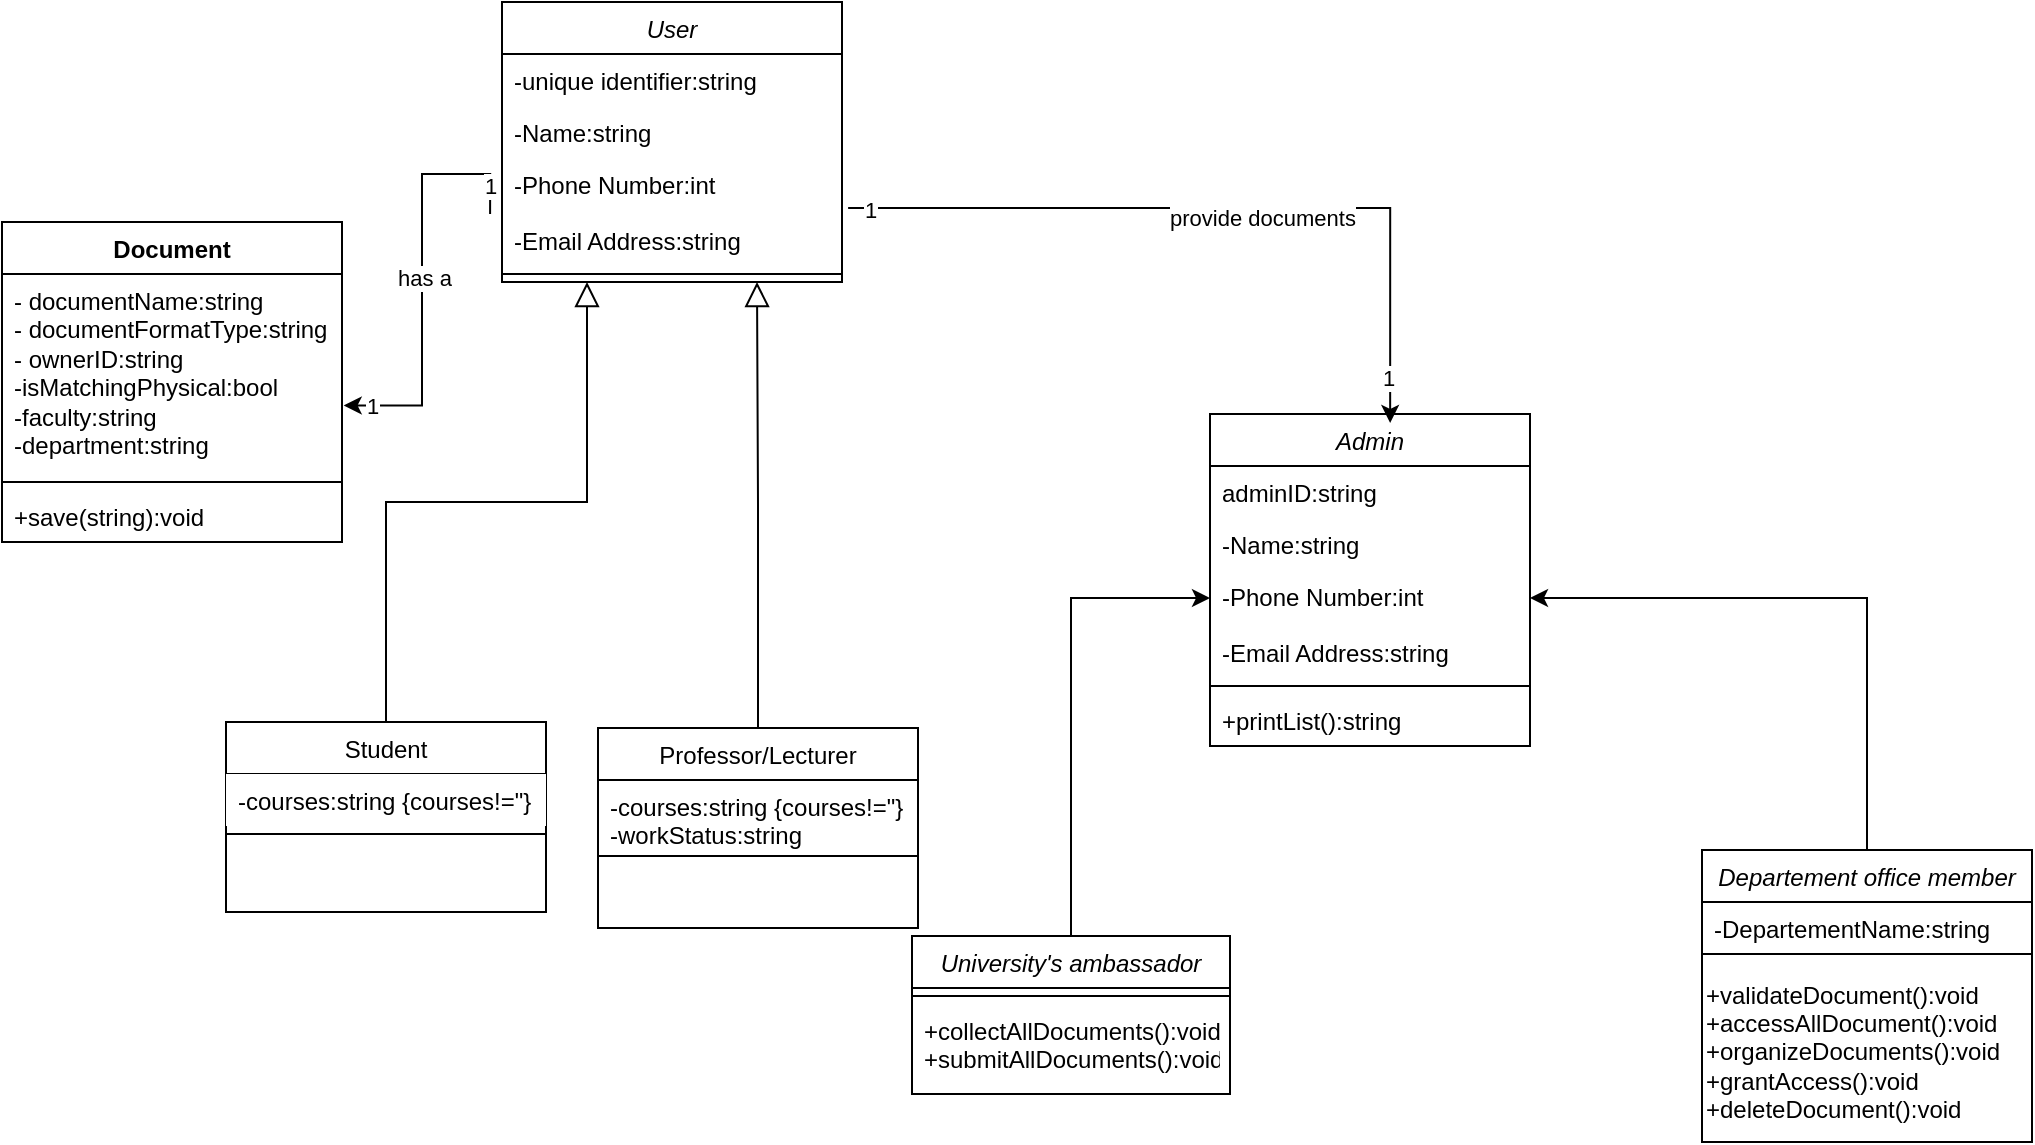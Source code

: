 <mxfile version="22.1.2" type="device">
  <diagram id="C5RBs43oDa-KdzZeNtuy" name="Page-1">
    <mxGraphModel dx="1764" dy="556" grid="0" gridSize="10" guides="0" tooltips="1" connect="1" arrows="1" fold="1" page="1" pageScale="1" pageWidth="900" pageHeight="1600" background="#FFFFFF" math="0" shadow="0">
      <root>
        <mxCell id="WIyWlLk6GJQsqaUBKTNV-0" />
        <mxCell id="WIyWlLk6GJQsqaUBKTNV-1" parent="WIyWlLk6GJQsqaUBKTNV-0" />
        <mxCell id="zkfFHV4jXpPFQw0GAbJ--6" value="Student" style="swimlane;fontStyle=0;align=center;verticalAlign=top;childLayout=stackLayout;horizontal=1;startSize=26;horizontalStack=0;resizeParent=1;resizeLast=0;collapsible=1;marginBottom=0;rounded=0;shadow=0;strokeWidth=1;fontColor=#000000;fillColor=#FFFFFF;" parent="WIyWlLk6GJQsqaUBKTNV-1" vertex="1">
          <mxGeometry x="-308" y="860" width="160" height="95" as="geometry">
            <mxRectangle x="-440" y="850" width="160" height="26" as="alternateBounds" />
          </mxGeometry>
        </mxCell>
        <mxCell id="zkfFHV4jXpPFQw0GAbJ--7" value="-courses:string {courses!=&quot;}" style="text;align=left;verticalAlign=top;spacingLeft=4;spacingRight=4;overflow=hidden;rotatable=0;points=[[0,0.5],[1,0.5]];portConstraint=eastwest;fontColor=#000000;fillColor=#FFFFFF;" parent="zkfFHV4jXpPFQw0GAbJ--6" vertex="1">
          <mxGeometry y="26" width="160" height="26" as="geometry" />
        </mxCell>
        <mxCell id="zkfFHV4jXpPFQw0GAbJ--9" value="" style="line;html=1;strokeWidth=1;align=left;verticalAlign=middle;spacingTop=-1;spacingLeft=3;spacingRight=3;rotatable=0;labelPosition=right;points=[];portConstraint=eastwest;fontColor=#000000;" parent="zkfFHV4jXpPFQw0GAbJ--6" vertex="1">
          <mxGeometry y="52" width="160" height="8" as="geometry" />
        </mxCell>
        <mxCell id="zkfFHV4jXpPFQw0GAbJ--12" value="" style="endArrow=block;endSize=10;endFill=0;shadow=0;strokeWidth=1;rounded=0;edgeStyle=elbowEdgeStyle;elbow=vertical;entryX=0.25;entryY=1;entryDx=0;entryDy=0;fontColor=#000000;strokeColor=#000000;" parent="WIyWlLk6GJQsqaUBKTNV-1" source="zkfFHV4jXpPFQw0GAbJ--6" target="S61hB1X97pIQe1KyUAyb-67" edge="1">
          <mxGeometry width="160" relative="1" as="geometry">
            <mxPoint x="200" y="203" as="sourcePoint" />
            <mxPoint x="-99.96" y="718.964" as="targetPoint" />
          </mxGeometry>
        </mxCell>
        <mxCell id="zkfFHV4jXpPFQw0GAbJ--13" value="Professor/Lecturer" style="swimlane;fontStyle=0;align=center;verticalAlign=top;childLayout=stackLayout;horizontal=1;startSize=26;horizontalStack=0;resizeParent=1;resizeLast=0;collapsible=1;marginBottom=0;rounded=0;shadow=0;strokeWidth=1;fontColor=#000000;fillColor=#FFFFFF;" parent="WIyWlLk6GJQsqaUBKTNV-1" vertex="1">
          <mxGeometry x="-122" y="863" width="160" height="100" as="geometry">
            <mxRectangle x="-220" y="864" width="170" height="26" as="alternateBounds" />
          </mxGeometry>
        </mxCell>
        <mxCell id="zkfFHV4jXpPFQw0GAbJ--14" value="-courses:string {courses!=&quot;}&#xa;-workStatus:string" style="text;align=left;verticalAlign=top;spacingLeft=4;spacingRight=4;overflow=hidden;rotatable=0;points=[[0,0.5],[1,0.5]];portConstraint=eastwest;fontColor=#000000;" parent="zkfFHV4jXpPFQw0GAbJ--13" vertex="1">
          <mxGeometry y="26" width="160" height="34" as="geometry" />
        </mxCell>
        <mxCell id="zkfFHV4jXpPFQw0GAbJ--15" value="" style="line;html=1;strokeWidth=1;align=left;verticalAlign=middle;spacingTop=-1;spacingLeft=3;spacingRight=3;rotatable=0;labelPosition=right;points=[];portConstraint=eastwest;fontColor=#000000;" parent="zkfFHV4jXpPFQw0GAbJ--13" vertex="1">
          <mxGeometry y="60" width="160" height="8" as="geometry" />
        </mxCell>
        <mxCell id="zkfFHV4jXpPFQw0GAbJ--16" value="" style="endArrow=block;endSize=10;endFill=0;shadow=0;strokeWidth=1;rounded=0;edgeStyle=elbowEdgeStyle;elbow=vertical;entryX=0.75;entryY=1;entryDx=0;entryDy=0;fontColor=#000000;strokeColor=#000000;" parent="WIyWlLk6GJQsqaUBKTNV-1" source="zkfFHV4jXpPFQw0GAbJ--13" target="S61hB1X97pIQe1KyUAyb-67" edge="1">
          <mxGeometry width="160" relative="1" as="geometry">
            <mxPoint x="210" y="373" as="sourcePoint" />
            <mxPoint x="-80.07" y="718.964" as="targetPoint" />
          </mxGeometry>
        </mxCell>
        <mxCell id="S61hB1X97pIQe1KyUAyb-15" value="" style="edgeStyle=orthogonalEdgeStyle;rounded=0;orthogonalLoop=1;jettySize=auto;html=1;startArrow=classic;startFill=1;endArrow=none;endFill=0;exitX=0;exitY=0.5;exitDx=0;exitDy=0;fontColor=#000000;strokeColor=#000000;" parent="WIyWlLk6GJQsqaUBKTNV-1" source="S61hB1X97pIQe1KyUAyb-36" target="S61hB1X97pIQe1KyUAyb-8" edge="1">
          <mxGeometry relative="1" as="geometry">
            <mxPoint x="570" y="176" as="sourcePoint" />
          </mxGeometry>
        </mxCell>
        <mxCell id="S61hB1X97pIQe1KyUAyb-8" value="University&#39;s ambassador" style="swimlane;fontStyle=2;align=center;verticalAlign=top;childLayout=stackLayout;horizontal=1;startSize=26;horizontalStack=0;resizeParent=1;resizeLast=0;collapsible=1;marginBottom=0;rounded=0;shadow=0;strokeWidth=1;fontColor=#000000;fillColor=#FFFFFF;" parent="WIyWlLk6GJQsqaUBKTNV-1" vertex="1">
          <mxGeometry x="35" y="967" width="159" height="79" as="geometry">
            <mxRectangle x="90" y="890" width="160" height="26" as="alternateBounds" />
          </mxGeometry>
        </mxCell>
        <mxCell id="S61hB1X97pIQe1KyUAyb-13" value="" style="line;html=1;strokeWidth=1;align=left;verticalAlign=middle;spacingTop=-1;spacingLeft=3;spacingRight=3;rotatable=0;labelPosition=right;points=[];portConstraint=eastwest;fontColor=#000000;" parent="S61hB1X97pIQe1KyUAyb-8" vertex="1">
          <mxGeometry y="26" width="159" height="8" as="geometry" />
        </mxCell>
        <mxCell id="S61hB1X97pIQe1KyUAyb-14" value="+collectAllDocuments():void&#xa;+submitAllDocuments():void" style="text;align=left;verticalAlign=top;spacingLeft=4;spacingRight=4;overflow=hidden;rotatable=0;points=[[0,0.5],[1,0.5]];portConstraint=eastwest;fontColor=#000000;" parent="S61hB1X97pIQe1KyUAyb-8" vertex="1">
          <mxGeometry y="34" width="159" height="39" as="geometry" />
        </mxCell>
        <mxCell id="S61hB1X97pIQe1KyUAyb-24" style="edgeStyle=orthogonalEdgeStyle;rounded=0;orthogonalLoop=1;jettySize=auto;html=1;exitX=0.5;exitY=0;exitDx=0;exitDy=0;entryX=1;entryY=0.5;entryDx=0;entryDy=0;fontColor=#000000;strokeColor=#000000;" parent="WIyWlLk6GJQsqaUBKTNV-1" source="S61hB1X97pIQe1KyUAyb-16" target="S61hB1X97pIQe1KyUAyb-36" edge="1">
          <mxGeometry relative="1" as="geometry">
            <mxPoint x="560" y="180" as="targetPoint" />
          </mxGeometry>
        </mxCell>
        <mxCell id="S61hB1X97pIQe1KyUAyb-16" value="Departement office member" style="swimlane;fontStyle=2;align=center;verticalAlign=top;childLayout=stackLayout;horizontal=1;startSize=26;horizontalStack=0;resizeParent=1;resizeLast=0;collapsible=1;marginBottom=0;rounded=0;shadow=0;strokeWidth=1;fontColor=#000000;fillColor=#FFFFFF;" parent="WIyWlLk6GJQsqaUBKTNV-1" vertex="1">
          <mxGeometry x="430" y="924" width="165" height="146" as="geometry">
            <mxRectangle x="480" y="890" width="160" height="26" as="alternateBounds" />
          </mxGeometry>
        </mxCell>
        <mxCell id="S61hB1X97pIQe1KyUAyb-20" value="-DepartementName:string" style="text;align=left;verticalAlign=top;spacingLeft=4;spacingRight=4;overflow=hidden;rotatable=0;points=[[0,0.5],[1,0.5]];portConstraint=eastwest;rounded=0;shadow=0;html=0;fontColor=#000000;" parent="S61hB1X97pIQe1KyUAyb-16" vertex="1">
          <mxGeometry y="26" width="165" height="22" as="geometry" />
        </mxCell>
        <mxCell id="S61hB1X97pIQe1KyUAyb-21" value="" style="line;html=1;strokeWidth=1;align=left;verticalAlign=middle;spacingTop=-1;spacingLeft=3;spacingRight=3;rotatable=0;labelPosition=right;points=[];portConstraint=eastwest;fontColor=#000000;" parent="S61hB1X97pIQe1KyUAyb-16" vertex="1">
          <mxGeometry y="48" width="165" height="8" as="geometry" />
        </mxCell>
        <mxCell id="S61hB1X97pIQe1KyUAyb-51" value="+validateDocument():void&lt;br style=&quot;padding: 0px; margin: 0px;&quot;&gt;&lt;span style=&quot;&quot;&gt;+accessAllDocument():void&lt;/span&gt;&lt;br style=&quot;padding: 0px; margin: 0px;&quot;&gt;&lt;span style=&quot;&quot;&gt;+organizeDocuments():void&lt;/span&gt;&lt;br style=&quot;padding: 0px; margin: 0px;&quot;&gt;&lt;span style=&quot;&quot;&gt;+grantAccess():void&lt;br&gt;+deleteDocument():void&lt;br&gt;&lt;/span&gt;" style="text;html=1;align=left;verticalAlign=middle;resizable=0;points=[];autosize=1;strokeColor=none;fillColor=none;fontColor=#000000;" parent="S61hB1X97pIQe1KyUAyb-16" vertex="1">
          <mxGeometry y="56" width="165" height="90" as="geometry" />
        </mxCell>
        <mxCell id="S61hB1X97pIQe1KyUAyb-40" value="Document" style="swimlane;fontStyle=1;align=center;verticalAlign=top;childLayout=stackLayout;horizontal=1;startSize=26;horizontalStack=0;resizeParent=1;resizeParentMax=0;resizeLast=0;collapsible=1;marginBottom=0;whiteSpace=wrap;html=1;fontColor=#000000;fillColor=#FFFFFF;" parent="WIyWlLk6GJQsqaUBKTNV-1" vertex="1">
          <mxGeometry x="-420" y="610" width="170" height="160" as="geometry">
            <mxRectangle x="-420" y="610" width="100" height="30" as="alternateBounds" />
          </mxGeometry>
        </mxCell>
        <mxCell id="S61hB1X97pIQe1KyUAyb-41" value="- documentName:string&lt;br&gt;- documentFormatType:string&lt;br&gt;- ownerID:string&lt;br&gt;-isMatchingPhysical:bool&lt;br&gt;-faculty:string&lt;br&gt;-department:string" style="text;strokeColor=none;fillColor=none;align=left;verticalAlign=top;spacingLeft=4;spacingRight=4;overflow=hidden;rotatable=0;points=[[0,0.5],[1,0.5]];portConstraint=eastwest;whiteSpace=wrap;html=1;fontColor=#000000;" parent="S61hB1X97pIQe1KyUAyb-40" vertex="1">
          <mxGeometry y="26" width="170" height="100" as="geometry" />
        </mxCell>
        <mxCell id="S61hB1X97pIQe1KyUAyb-42" value="" style="line;strokeWidth=1;fillColor=none;align=left;verticalAlign=middle;spacingTop=-1;spacingLeft=3;spacingRight=3;rotatable=0;labelPosition=right;points=[];portConstraint=eastwest;strokeColor=inherit;fontColor=#000000;" parent="S61hB1X97pIQe1KyUAyb-40" vertex="1">
          <mxGeometry y="126" width="170" height="8" as="geometry" />
        </mxCell>
        <mxCell id="S61hB1X97pIQe1KyUAyb-43" value="+save(string):void" style="text;strokeColor=none;fillColor=none;align=left;verticalAlign=top;spacingLeft=4;spacingRight=4;overflow=hidden;rotatable=0;points=[[0,0.5],[1,0.5]];portConstraint=eastwest;whiteSpace=wrap;html=1;fontColor=#000000;" parent="S61hB1X97pIQe1KyUAyb-40" vertex="1">
          <mxGeometry y="134" width="170" height="26" as="geometry" />
        </mxCell>
        <mxCell id="S61hB1X97pIQe1KyUAyb-44" style="edgeStyle=orthogonalEdgeStyle;rounded=0;orthogonalLoop=1;jettySize=auto;html=1;exitX=-0.035;exitY=0;exitDx=0;exitDy=0;entryX=1.005;entryY=0.657;entryDx=0;entryDy=0;entryPerimeter=0;exitPerimeter=0;fontColor=#000000;strokeColor=#000000;" parent="WIyWlLk6GJQsqaUBKTNV-1" source="S61hB1X97pIQe1KyUAyb-71" target="S61hB1X97pIQe1KyUAyb-41" edge="1">
          <mxGeometry relative="1" as="geometry">
            <mxPoint x="-210" y="709" as="sourcePoint" />
          </mxGeometry>
        </mxCell>
        <mxCell id="S61hB1X97pIQe1KyUAyb-48" value="1" style="edgeLabel;html=1;align=center;verticalAlign=middle;resizable=0;points=[];fontColor=#000000;" parent="S61hB1X97pIQe1KyUAyb-44" vertex="1" connectable="0">
          <mxGeometry x="-0.865" relative="1" as="geometry">
            <mxPoint as="offset" />
          </mxGeometry>
        </mxCell>
        <mxCell id="S61hB1X97pIQe1KyUAyb-49" value="1" style="edgeLabel;html=1;align=center;verticalAlign=middle;resizable=0;points=[];fontColor=#000000;" parent="S61hB1X97pIQe1KyUAyb-44" vertex="1" connectable="0">
          <mxGeometry x="0.869" relative="1" as="geometry">
            <mxPoint as="offset" />
          </mxGeometry>
        </mxCell>
        <mxCell id="S61hB1X97pIQe1KyUAyb-50" value="has a" style="edgeLabel;html=1;align=center;verticalAlign=middle;resizable=0;points=[];fontColor=#000000;labelBackgroundColor=#FFFFFF;" parent="S61hB1X97pIQe1KyUAyb-44" vertex="1" connectable="0">
          <mxGeometry x="0.016" y="1" relative="1" as="geometry">
            <mxPoint as="offset" />
          </mxGeometry>
        </mxCell>
        <mxCell id="S61hB1X97pIQe1KyUAyb-33" value="Admin" style="swimlane;fontStyle=2;align=center;verticalAlign=top;childLayout=stackLayout;horizontal=1;startSize=26;horizontalStack=0;resizeParent=1;resizeLast=0;collapsible=1;marginBottom=0;rounded=0;shadow=0;strokeWidth=1;fontColor=#000000;fillColor=#FFFFFF;" parent="WIyWlLk6GJQsqaUBKTNV-1" vertex="1">
          <mxGeometry x="184" y="706" width="160" height="166" as="geometry">
            <mxRectangle x="254" y="830" width="160" height="26" as="alternateBounds" />
          </mxGeometry>
        </mxCell>
        <mxCell id="S61hB1X97pIQe1KyUAyb-34" value="adminID:string" style="text;strokeColor=none;fillColor=none;align=left;verticalAlign=top;spacingLeft=4;spacingRight=4;overflow=hidden;rotatable=0;points=[[0,0.5],[1,0.5]];portConstraint=eastwest;whiteSpace=wrap;html=1;fontColor=#000000;" parent="S61hB1X97pIQe1KyUAyb-33" vertex="1">
          <mxGeometry y="26" width="160" height="26" as="geometry" />
        </mxCell>
        <mxCell id="S61hB1X97pIQe1KyUAyb-35" value="-Name:string" style="text;align=left;verticalAlign=top;spacingLeft=4;spacingRight=4;overflow=hidden;rotatable=0;points=[[0,0.5],[1,0.5]];portConstraint=eastwest;fontColor=#000000;" parent="S61hB1X97pIQe1KyUAyb-33" vertex="1">
          <mxGeometry y="52" width="160" height="26" as="geometry" />
        </mxCell>
        <mxCell id="S61hB1X97pIQe1KyUAyb-36" value="-Phone Number:int" style="text;align=left;verticalAlign=top;spacingLeft=4;spacingRight=4;overflow=hidden;rotatable=0;points=[[0,0.5],[1,0.5]];portConstraint=eastwest;rounded=0;shadow=0;html=0;fontColor=#000000;" parent="S61hB1X97pIQe1KyUAyb-33" vertex="1">
          <mxGeometry y="78" width="160" height="28" as="geometry" />
        </mxCell>
        <mxCell id="S61hB1X97pIQe1KyUAyb-37" value="-Email Address:string" style="text;align=left;verticalAlign=top;spacingLeft=4;spacingRight=4;overflow=hidden;rotatable=0;points=[[0,0.5],[1,0.5]];portConstraint=eastwest;rounded=0;shadow=0;html=0;fontColor=#000000;" parent="S61hB1X97pIQe1KyUAyb-33" vertex="1">
          <mxGeometry y="106" width="160" height="26" as="geometry" />
        </mxCell>
        <mxCell id="S61hB1X97pIQe1KyUAyb-38" value="" style="line;html=1;strokeWidth=1;align=left;verticalAlign=middle;spacingTop=-1;spacingLeft=3;spacingRight=3;rotatable=0;labelPosition=right;points=[];portConstraint=eastwest;fontColor=#000000;" parent="S61hB1X97pIQe1KyUAyb-33" vertex="1">
          <mxGeometry y="132" width="160" height="8" as="geometry" />
        </mxCell>
        <mxCell id="S61hB1X97pIQe1KyUAyb-39" value="+printList():string" style="text;align=left;verticalAlign=top;spacingLeft=4;spacingRight=4;overflow=hidden;rotatable=0;points=[[0,0.5],[1,0.5]];portConstraint=eastwest;fontColor=#000000;" parent="S61hB1X97pIQe1KyUAyb-33" vertex="1">
          <mxGeometry y="140" width="160" height="26" as="geometry" />
        </mxCell>
        <mxCell id="S61hB1X97pIQe1KyUAyb-63" style="edgeStyle=orthogonalEdgeStyle;rounded=0;orthogonalLoop=1;jettySize=auto;html=1;exitX=1.018;exitY=-0.115;exitDx=0;exitDy=0;entryX=0.563;entryY=0.027;entryDx=0;entryDy=0;entryPerimeter=0;exitPerimeter=0;fontColor=#000000;strokeColor=#000000;" parent="WIyWlLk6GJQsqaUBKTNV-1" source="S61hB1X97pIQe1KyUAyb-71" target="S61hB1X97pIQe1KyUAyb-33" edge="1">
          <mxGeometry relative="1" as="geometry">
            <mxPoint x="-50" y="709" as="sourcePoint" />
          </mxGeometry>
        </mxCell>
        <mxCell id="S61hB1X97pIQe1KyUAyb-64" value="1" style="edgeLabel;html=1;align=center;verticalAlign=middle;resizable=0;points=[];fontColor=#000000;" parent="S61hB1X97pIQe1KyUAyb-63" vertex="1" connectable="0">
          <mxGeometry x="-0.941" y="-1" relative="1" as="geometry">
            <mxPoint as="offset" />
          </mxGeometry>
        </mxCell>
        <mxCell id="S61hB1X97pIQe1KyUAyb-65" value="provide documents" style="edgeLabel;html=1;align=center;verticalAlign=middle;resizable=0;points=[];fontColor=#000000;labelBackgroundColor=#FFFFFF;" parent="S61hB1X97pIQe1KyUAyb-63" vertex="1" connectable="0">
          <mxGeometry x="0.095" y="-5" relative="1" as="geometry">
            <mxPoint as="offset" />
          </mxGeometry>
        </mxCell>
        <mxCell id="S61hB1X97pIQe1KyUAyb-66" value="1" style="edgeLabel;html=1;align=center;verticalAlign=middle;resizable=0;points=[];fontColor=#000000;" parent="S61hB1X97pIQe1KyUAyb-63" vertex="1" connectable="0">
          <mxGeometry x="0.881" y="-1" relative="1" as="geometry">
            <mxPoint as="offset" />
          </mxGeometry>
        </mxCell>
        <mxCell id="S61hB1X97pIQe1KyUAyb-67" value="User" style="swimlane;fontStyle=2;align=center;verticalAlign=top;childLayout=stackLayout;horizontal=1;startSize=26;horizontalStack=0;resizeParent=1;resizeLast=0;collapsible=1;marginBottom=0;rounded=0;shadow=0;strokeWidth=1;fontColor=#000000;fillColor=#FFFFFF;" parent="WIyWlLk6GJQsqaUBKTNV-1" vertex="1">
          <mxGeometry x="-170" y="500" width="170" height="140" as="geometry">
            <mxRectangle x="-210" y="700" width="160" height="26" as="alternateBounds" />
          </mxGeometry>
        </mxCell>
        <mxCell id="S61hB1X97pIQe1KyUAyb-68" value="-unique identifier:string" style="text;strokeColor=none;fillColor=none;align=left;verticalAlign=top;spacingLeft=4;spacingRight=4;overflow=hidden;rotatable=0;points=[[0,0.5],[1,0.5]];portConstraint=eastwest;whiteSpace=wrap;html=1;fontColor=#000000;" parent="S61hB1X97pIQe1KyUAyb-67" vertex="1">
          <mxGeometry y="26" width="170" height="26" as="geometry" />
        </mxCell>
        <mxCell id="S61hB1X97pIQe1KyUAyb-69" value="-Name:string" style="text;align=left;verticalAlign=top;spacingLeft=4;spacingRight=4;overflow=hidden;rotatable=0;points=[[0,0.5],[1,0.5]];portConstraint=eastwest;fontColor=#000000;" parent="S61hB1X97pIQe1KyUAyb-67" vertex="1">
          <mxGeometry y="52" width="170" height="26" as="geometry" />
        </mxCell>
        <mxCell id="S61hB1X97pIQe1KyUAyb-70" value="-Phone Number:int" style="text;align=left;verticalAlign=top;spacingLeft=4;spacingRight=4;overflow=hidden;rotatable=0;points=[[0,0.5],[1,0.5]];portConstraint=eastwest;rounded=0;shadow=0;html=0;fontColor=#000000;" parent="S61hB1X97pIQe1KyUAyb-67" vertex="1">
          <mxGeometry y="78" width="170" height="28" as="geometry" />
        </mxCell>
        <mxCell id="S61hB1X97pIQe1KyUAyb-71" value="-Email Address:string" style="text;align=left;verticalAlign=top;spacingLeft=4;spacingRight=4;overflow=hidden;rotatable=0;points=[[0,0.5],[1,0.5]];portConstraint=eastwest;rounded=0;shadow=0;html=0;fontColor=#000000;" parent="S61hB1X97pIQe1KyUAyb-67" vertex="1">
          <mxGeometry y="106" width="170" height="26" as="geometry" />
        </mxCell>
        <mxCell id="S61hB1X97pIQe1KyUAyb-72" value="" style="line;html=1;strokeWidth=1;align=left;verticalAlign=middle;spacingTop=-1;spacingLeft=3;spacingRight=3;rotatable=0;labelPosition=right;points=[];portConstraint=eastwest;fontColor=#000000;" parent="S61hB1X97pIQe1KyUAyb-67" vertex="1">
          <mxGeometry y="132" width="170" height="8" as="geometry" />
        </mxCell>
      </root>
    </mxGraphModel>
  </diagram>
</mxfile>
